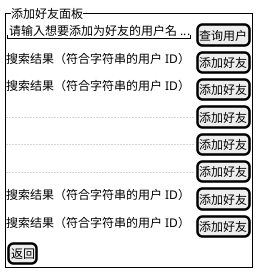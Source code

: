 @startuml UISalt
salt
{^"添加好友面板"
  "请输入想要添加为好友的用户名 ..." | [查询用户]
  搜索结果（符合字符串的用户 ID） | [添加好友]
  搜索结果（符合字符串的用户 ID） | [添加好友]
  ... | [添加好友]
  ... | [添加好友]
  ... | [添加好友]
  搜索结果（符合字符串的用户 ID） | [添加好友]
  搜索结果（符合字符串的用户 ID） | [添加好友]
  [返回]
}
@enduml

@startuml UIClass
package UI <<Folder>> {
  添加好友面板 "1" o-- "1" 搜索框
  添加好友面板 "1" o-- "n" 文本框
  添加好友面板 "1" o-- "n" 按钮
  添加好友面板 --> 搜索框
  添加好友面板 --> 文本框
  添加好友面板 --> 按钮
  文本框 "1" -right- "1" 按钮
  按钮 "1" -right- "1" 搜索框
  class 添加好友面板 << (@, #FF7700) >> {
    - 句柄
    - 标题
    - 大小
    - 位置
    - 颜色
    - 状态
    + @启动()
    + 移动()
    + 缩放()
  }

  class 搜索框 {
    - 搜索字符串
    - 位置
    - 大小
    + 激活()
    + 键入()
  }

  class 文本框 {
    - 文本内容
    - 字体
    - 字号
    - 颜色
    - 位置
    + 移动()
  }

  class 按钮 {
    - 标题
    - 位置
    - 颜色
    - 大小
    + 激活()
    + 选中()
  }
}

按钮 --> 账户管理器
按钮 --> 用户

class 账户管理器 << (@, #FF7700) >> {
  - 账户列表
  + @查询账户()
}

class 用户 << (@, #FF7700) >> {
  - 好友列表
  + @添加好友()
}
@enduml
